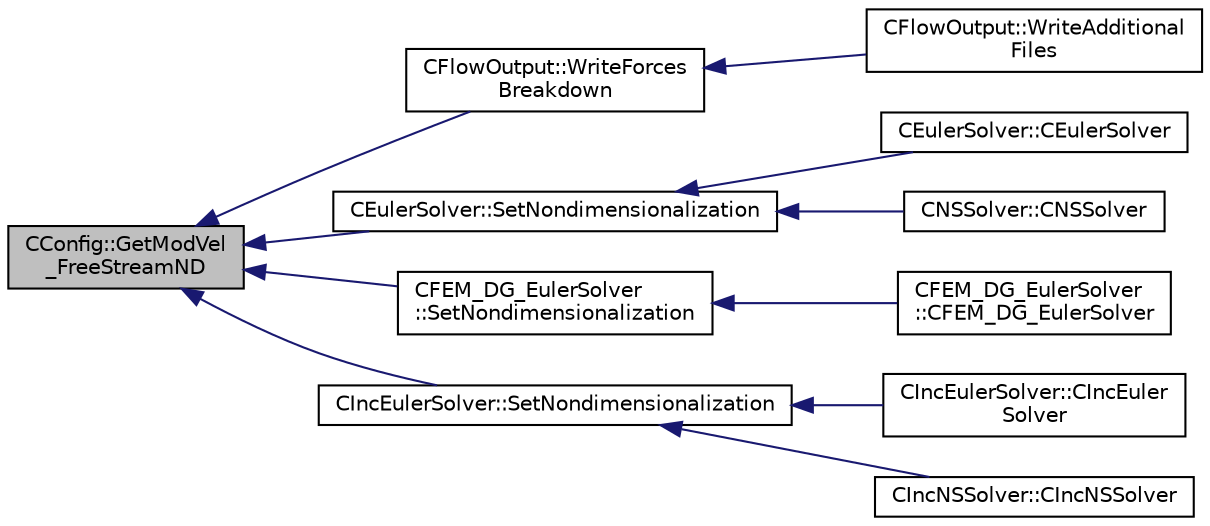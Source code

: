 digraph "CConfig::GetModVel_FreeStreamND"
{
  edge [fontname="Helvetica",fontsize="10",labelfontname="Helvetica",labelfontsize="10"];
  node [fontname="Helvetica",fontsize="10",shape=record];
  rankdir="LR";
  Node7850 [label="CConfig::GetModVel\l_FreeStreamND",height=0.2,width=0.4,color="black", fillcolor="grey75", style="filled", fontcolor="black"];
  Node7850 -> Node7851 [dir="back",color="midnightblue",fontsize="10",style="solid",fontname="Helvetica"];
  Node7851 [label="CFlowOutput::WriteForces\lBreakdown",height=0.2,width=0.4,color="black", fillcolor="white", style="filled",URL="$class_c_flow_output.html#afacedef2006aa6fcf8c9a312b5f4430c",tooltip="Write the forces breakdown file. "];
  Node7851 -> Node7852 [dir="back",color="midnightblue",fontsize="10",style="solid",fontname="Helvetica"];
  Node7852 [label="CFlowOutput::WriteAdditional\lFiles",height=0.2,width=0.4,color="black", fillcolor="white", style="filled",URL="$class_c_flow_output.html#aaac3fb7b2575967b157c306065ab1ea8",tooltip="Write any additional files defined for the current solver. "];
  Node7850 -> Node7853 [dir="back",color="midnightblue",fontsize="10",style="solid",fontname="Helvetica"];
  Node7853 [label="CEulerSolver::SetNondimensionalization",height=0.2,width=0.4,color="black", fillcolor="white", style="filled",URL="$class_c_euler_solver.html#a1c633d6e77fefb2e76308e2ba0af0c2c",tooltip="Set the solver nondimensionalization. "];
  Node7853 -> Node7854 [dir="back",color="midnightblue",fontsize="10",style="solid",fontname="Helvetica"];
  Node7854 [label="CEulerSolver::CEulerSolver",height=0.2,width=0.4,color="black", fillcolor="white", style="filled",URL="$class_c_euler_solver.html#ae1e74218b4e943111b100d7ddcbd4db9"];
  Node7853 -> Node7855 [dir="back",color="midnightblue",fontsize="10",style="solid",fontname="Helvetica"];
  Node7855 [label="CNSSolver::CNSSolver",height=0.2,width=0.4,color="black", fillcolor="white", style="filled",URL="$class_c_n_s_solver.html#a2a8ad49c42b4546696e631cf44b7788b"];
  Node7850 -> Node7856 [dir="back",color="midnightblue",fontsize="10",style="solid",fontname="Helvetica"];
  Node7856 [label="CFEM_DG_EulerSolver\l::SetNondimensionalization",height=0.2,width=0.4,color="black", fillcolor="white", style="filled",URL="$class_c_f_e_m___d_g___euler_solver.html#a31316dc2fe564329d9bb372961b10a3a",tooltip="Set the fluid solver nondimensionalization. "];
  Node7856 -> Node7857 [dir="back",color="midnightblue",fontsize="10",style="solid",fontname="Helvetica"];
  Node7857 [label="CFEM_DG_EulerSolver\l::CFEM_DG_EulerSolver",height=0.2,width=0.4,color="black", fillcolor="white", style="filled",URL="$class_c_f_e_m___d_g___euler_solver.html#a70d30ef9e7cd7620d54ec73f4b1ed28c"];
  Node7850 -> Node7858 [dir="back",color="midnightblue",fontsize="10",style="solid",fontname="Helvetica"];
  Node7858 [label="CIncEulerSolver::SetNondimensionalization",height=0.2,width=0.4,color="black", fillcolor="white", style="filled",URL="$class_c_inc_euler_solver.html#a2cffaa24417cb3803d36d38b3874d6d0",tooltip="Set the solver nondimensionalization. "];
  Node7858 -> Node7859 [dir="back",color="midnightblue",fontsize="10",style="solid",fontname="Helvetica"];
  Node7859 [label="CIncEulerSolver::CIncEuler\lSolver",height=0.2,width=0.4,color="black", fillcolor="white", style="filled",URL="$class_c_inc_euler_solver.html#a91f644b8f9a00215bac5bcd31dfc06d8"];
  Node7858 -> Node7860 [dir="back",color="midnightblue",fontsize="10",style="solid",fontname="Helvetica"];
  Node7860 [label="CIncNSSolver::CIncNSSolver",height=0.2,width=0.4,color="black", fillcolor="white", style="filled",URL="$class_c_inc_n_s_solver.html#a82152ac7e91fb1c5c073d98a1f08e2aa"];
}
